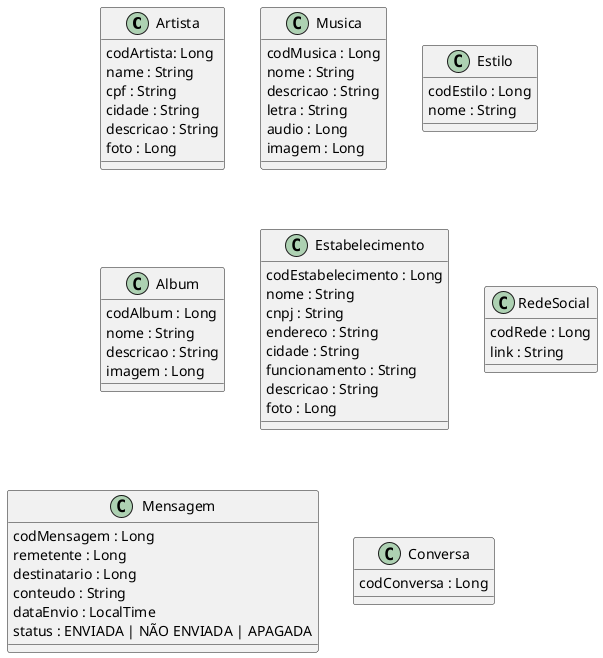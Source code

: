 @startuml "model"

class Artista {
    codArtista: Long
    name : String
    cpf : String
    cidade : String
    descricao : String
    foto : Long
}   

class Musica {
    codMusica : Long
    nome : String
    descricao : String
    letra : String
    audio : Long
    imagem : Long
}

class Estilo {
    codEstilo : Long
    nome : String
}

class Album {
    codAlbum : Long
    nome : String
    descricao : String
    imagem : Long
}

class Estabelecimento {
    codEstabelecimento : Long
    nome : String
    cnpj : String
    endereco : String
    cidade : String
    funcionamento : String
    descricao : String
    foto : Long
}

class RedeSocial {
    codRede : Long
    link : String
}

class Mensagem {
    codMensagem : Long
    remetente : Long
    destinatario : Long
    conteudo : String
    dataEnvio : LocalTime
    status : ENVIADA | NÃO ENVIADA | APAGADA
}

class Conversa {
    codConversa : Long
}

@enduml